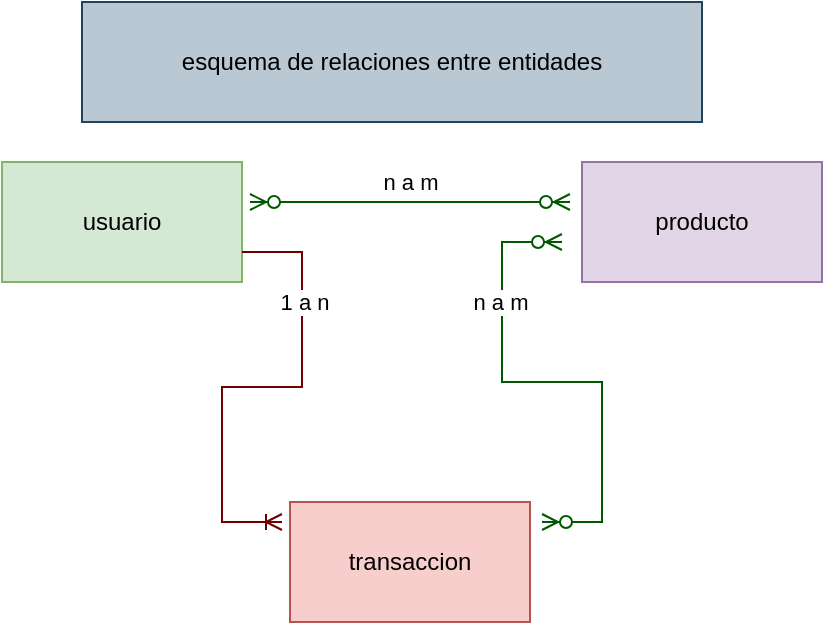 <mxfile version="20.2.8" type="device"><diagram id="wxUD8LXgyq4tKQ4U_0zg" name="Página-1"><mxGraphModel dx="868" dy="563" grid="1" gridSize="10" guides="1" tooltips="1" connect="1" arrows="1" fold="1" page="1" pageScale="1" pageWidth="827" pageHeight="1169" math="0" shadow="0"><root><mxCell id="0"/><mxCell id="1" parent="0"/><mxCell id="mFDXJsm2BfZz50Y5aqHw-1" value="usuario" style="rounded=0;whiteSpace=wrap;html=1;fillColor=#d5e8d4;strokeColor=#82b366;" vertex="1" parent="1"><mxGeometry x="210" y="80" width="120" height="60" as="geometry"/></mxCell><mxCell id="mFDXJsm2BfZz50Y5aqHw-2" value="producto" style="rounded=0;whiteSpace=wrap;html=1;fillColor=#e1d5e7;strokeColor=#9673a6;" vertex="1" parent="1"><mxGeometry x="500" y="80" width="120" height="60" as="geometry"/></mxCell><mxCell id="mFDXJsm2BfZz50Y5aqHw-3" value="transaccion" style="rounded=0;whiteSpace=wrap;html=1;fillColor=#f8cecc;strokeColor=#b85450;" vertex="1" parent="1"><mxGeometry x="354" y="250" width="120" height="60" as="geometry"/></mxCell><mxCell id="mFDXJsm2BfZz50Y5aqHw-5" value="" style="edgeStyle=entityRelationEdgeStyle;fontSize=12;html=1;endArrow=ERzeroToMany;endFill=1;startArrow=ERzeroToMany;rounded=0;fillColor=#008a00;strokeColor=#005700;" edge="1" parent="1"><mxGeometry width="100" height="100" relative="1" as="geometry"><mxPoint x="334" y="100" as="sourcePoint"/><mxPoint x="494" y="100" as="targetPoint"/></mxGeometry></mxCell><mxCell id="mFDXJsm2BfZz50Y5aqHw-14" value="n a m" style="edgeLabel;html=1;align=center;verticalAlign=middle;resizable=0;points=[];" vertex="1" connectable="0" parent="mFDXJsm2BfZz50Y5aqHw-5"><mxGeometry x="-0.125" y="4" relative="1" as="geometry"><mxPoint x="10" y="-6" as="offset"/></mxGeometry></mxCell><mxCell id="mFDXJsm2BfZz50Y5aqHw-6" value="" style="edgeStyle=entityRelationEdgeStyle;fontSize=12;html=1;endArrow=ERoneToMany;rounded=0;exitX=1;exitY=0.75;exitDx=0;exitDy=0;fillColor=#a20025;strokeColor=#6F0000;" edge="1" parent="1" source="mFDXJsm2BfZz50Y5aqHw-1"><mxGeometry width="100" height="100" relative="1" as="geometry"><mxPoint x="180" y="250" as="sourcePoint"/><mxPoint x="350" y="260" as="targetPoint"/></mxGeometry></mxCell><mxCell id="mFDXJsm2BfZz50Y5aqHw-12" value="1 a n" style="edgeLabel;html=1;align=center;verticalAlign=middle;resizable=0;points=[];" vertex="1" connectable="0" parent="mFDXJsm2BfZz50Y5aqHw-6"><mxGeometry x="-0.532" y="1" relative="1" as="geometry"><mxPoint as="offset"/></mxGeometry></mxCell><mxCell id="mFDXJsm2BfZz50Y5aqHw-8" value="" style="edgeStyle=entityRelationEdgeStyle;fontSize=12;html=1;endArrow=ERzeroToMany;endFill=1;startArrow=ERzeroToMany;rounded=0;fillColor=#008a00;strokeColor=#005700;" edge="1" parent="1"><mxGeometry width="100" height="100" relative="1" as="geometry"><mxPoint x="480" y="260" as="sourcePoint"/><mxPoint x="490" y="120" as="targetPoint"/></mxGeometry></mxCell><mxCell id="mFDXJsm2BfZz50Y5aqHw-13" value="n a m" style="edgeLabel;html=1;align=center;verticalAlign=middle;resizable=0;points=[];" vertex="1" connectable="0" parent="mFDXJsm2BfZz50Y5aqHw-8"><mxGeometry x="0.56" y="1" relative="1" as="geometry"><mxPoint y="5" as="offset"/></mxGeometry></mxCell><mxCell id="mFDXJsm2BfZz50Y5aqHw-15" value="esquema de relaciones entre entidades" style="whiteSpace=wrap;html=1;fillColor=#bac8d3;strokeColor=#23445d;" vertex="1" parent="1"><mxGeometry x="250" width="310" height="60" as="geometry"/></mxCell></root></mxGraphModel></diagram></mxfile>